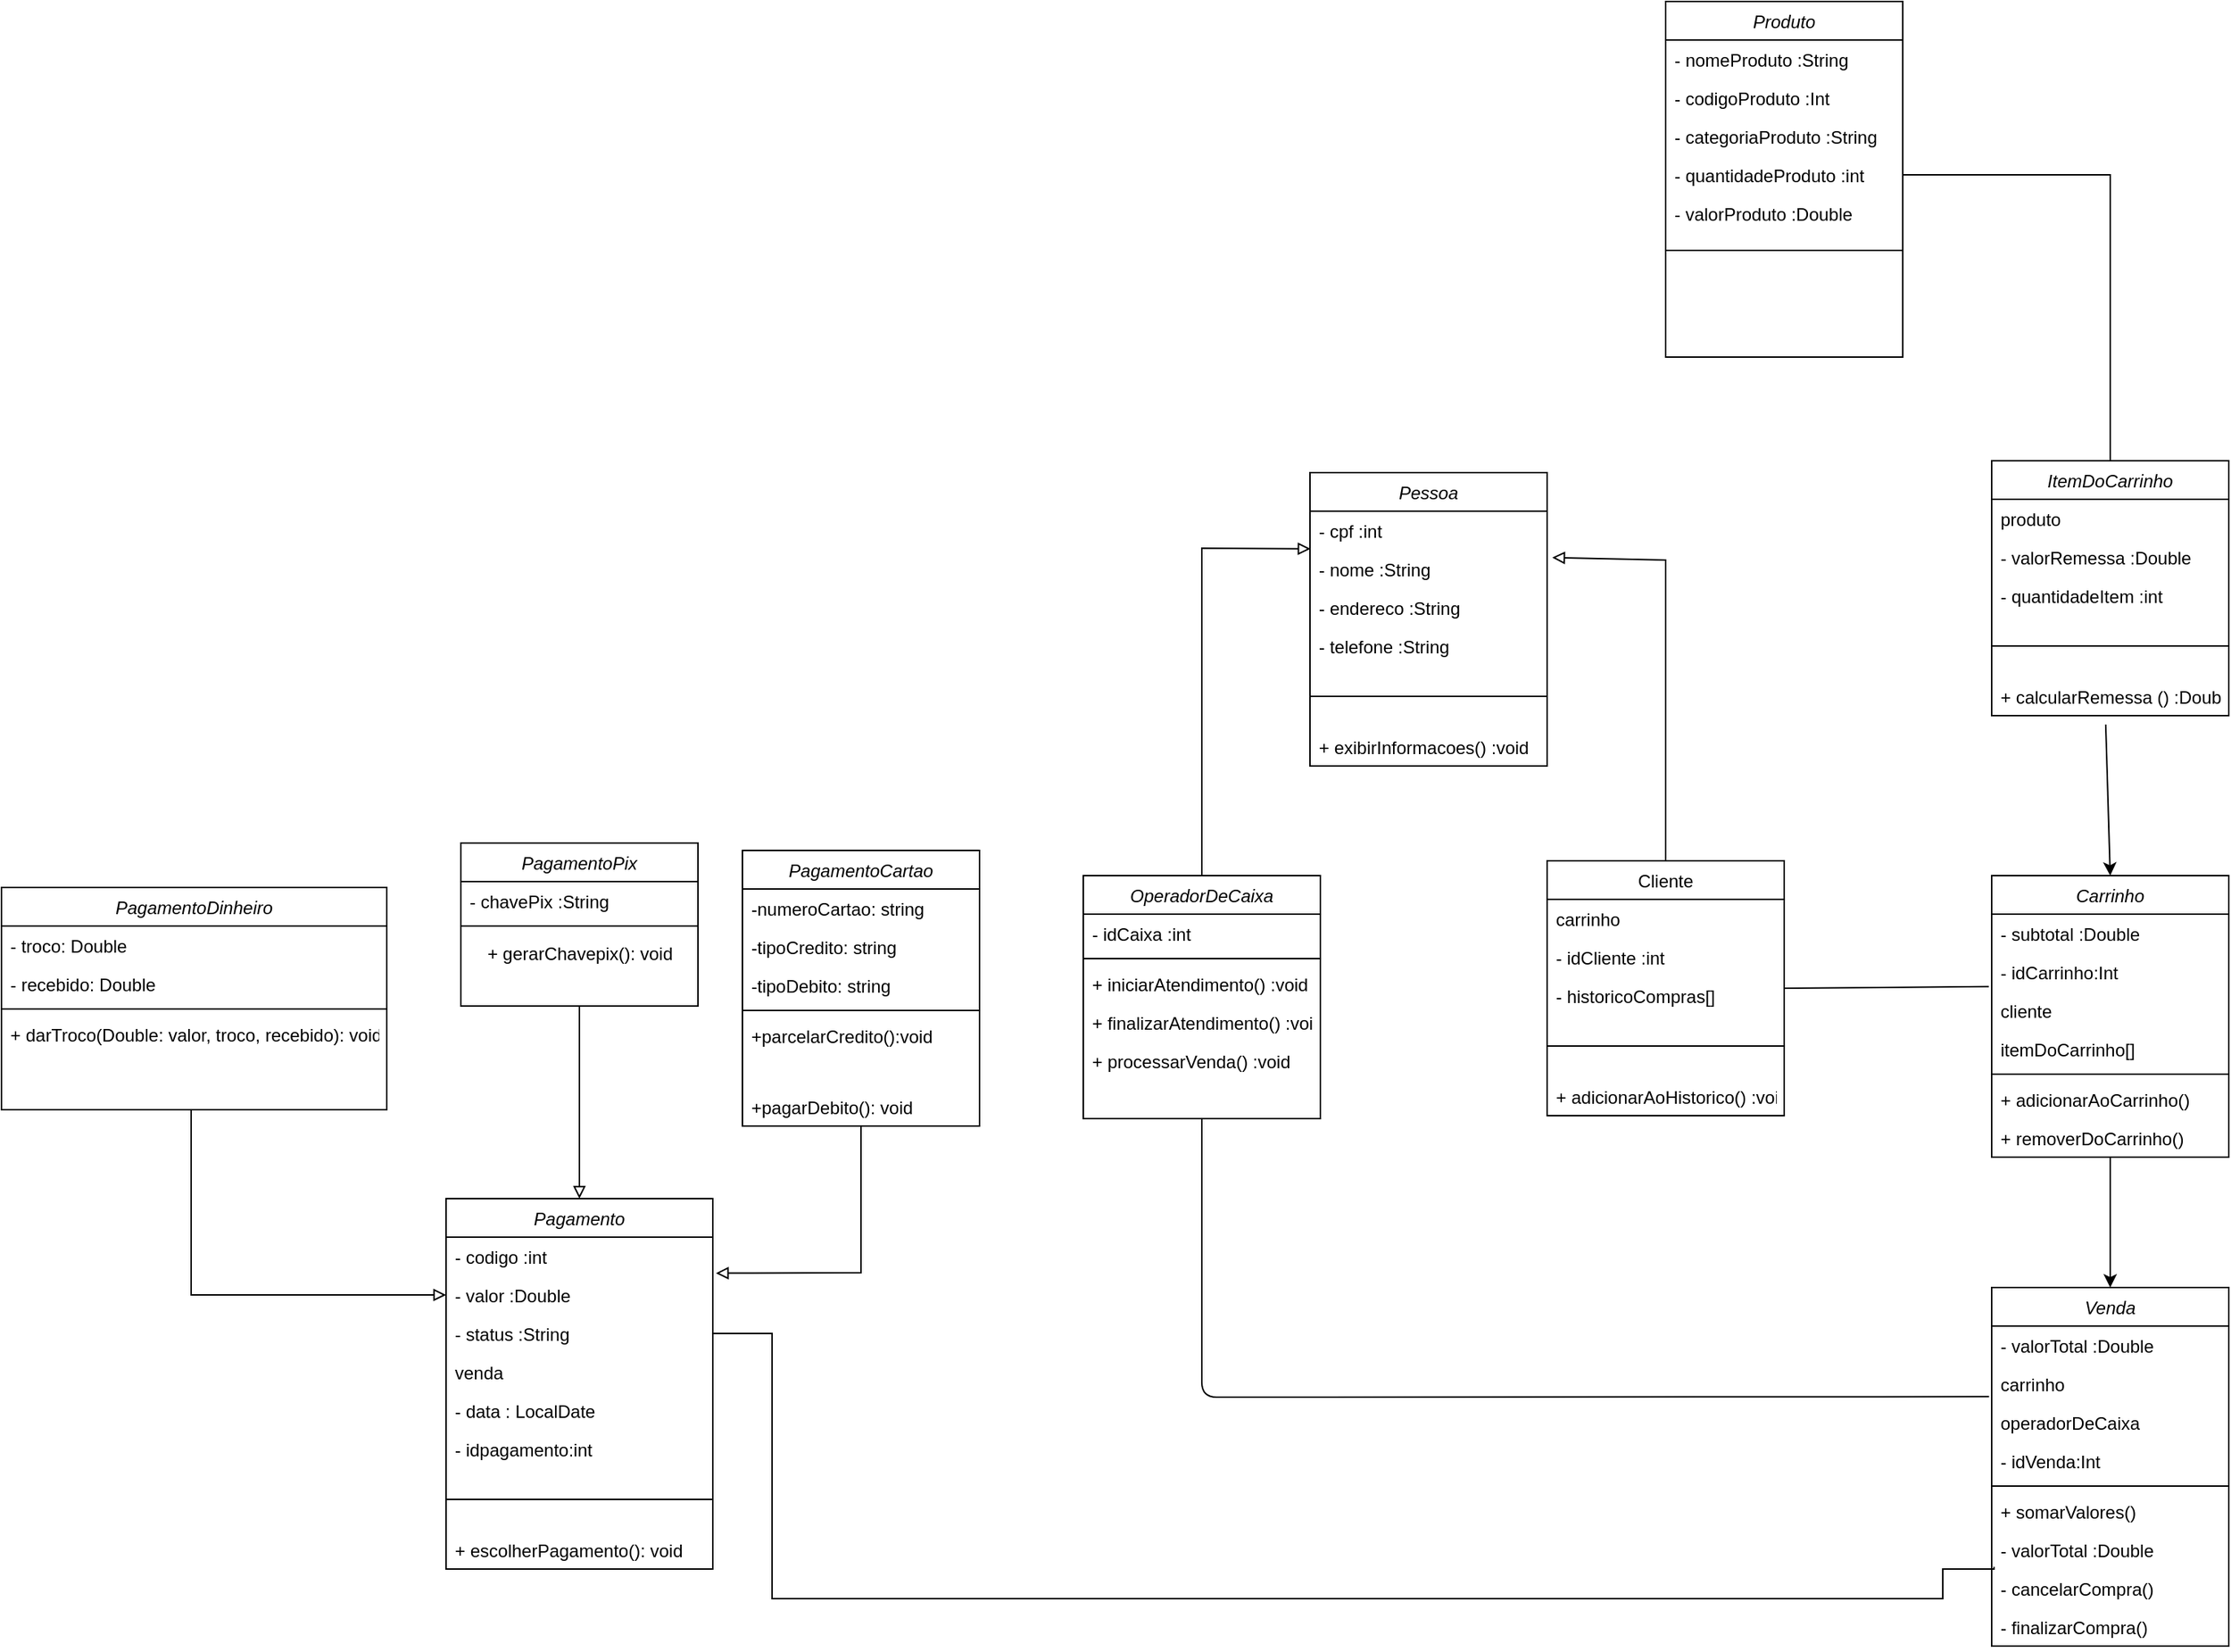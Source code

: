 <mxfile version="21.7.4" type="github">
  <diagram id="C5RBs43oDa-KdzZeNtuy" name="Page-1">
    <mxGraphModel dx="1120" dy="438" grid="1" gridSize="10" guides="1" tooltips="1" connect="1" arrows="1" fold="1" page="1" pageScale="1" pageWidth="827" pageHeight="1169" math="0" shadow="0">
      <root>
        <mxCell id="WIyWlLk6GJQsqaUBKTNV-0" />
        <mxCell id="WIyWlLk6GJQsqaUBKTNV-1" parent="WIyWlLk6GJQsqaUBKTNV-0" />
        <mxCell id="zkfFHV4jXpPFQw0GAbJ--0" value="Produto&#xa;" style="swimlane;fontStyle=2;align=center;verticalAlign=top;childLayout=stackLayout;horizontal=1;startSize=26;horizontalStack=0;resizeParent=1;resizeLast=0;collapsible=1;marginBottom=0;rounded=0;shadow=0;strokeWidth=1;" parent="WIyWlLk6GJQsqaUBKTNV-1" vertex="1">
          <mxGeometry x="1173" y="62" width="160" height="240" as="geometry">
            <mxRectangle x="230" y="140" width="160" height="26" as="alternateBounds" />
          </mxGeometry>
        </mxCell>
        <mxCell id="zkfFHV4jXpPFQw0GAbJ--1" value="- nomeProduto :String" style="text;align=left;verticalAlign=top;spacingLeft=4;spacingRight=4;overflow=hidden;rotatable=0;points=[[0,0.5],[1,0.5]];portConstraint=eastwest;" parent="zkfFHV4jXpPFQw0GAbJ--0" vertex="1">
          <mxGeometry y="26" width="160" height="26" as="geometry" />
        </mxCell>
        <mxCell id="zkfFHV4jXpPFQw0GAbJ--2" value="- codigoProduto :Int" style="text;align=left;verticalAlign=top;spacingLeft=4;spacingRight=4;overflow=hidden;rotatable=0;points=[[0,0.5],[1,0.5]];portConstraint=eastwest;rounded=0;shadow=0;html=0;" parent="zkfFHV4jXpPFQw0GAbJ--0" vertex="1">
          <mxGeometry y="52" width="160" height="26" as="geometry" />
        </mxCell>
        <mxCell id="zkfFHV4jXpPFQw0GAbJ--3" value="- categoriaProduto :String" style="text;align=left;verticalAlign=top;spacingLeft=4;spacingRight=4;overflow=hidden;rotatable=0;points=[[0,0.5],[1,0.5]];portConstraint=eastwest;rounded=0;shadow=0;html=0;" parent="zkfFHV4jXpPFQw0GAbJ--0" vertex="1">
          <mxGeometry y="78" width="160" height="26" as="geometry" />
        </mxCell>
        <mxCell id="gBLrDbm9hSkdyjnXpafw-48" value="- quantidadeProduto :int" style="text;align=left;verticalAlign=top;spacingLeft=4;spacingRight=4;overflow=hidden;rotatable=0;points=[[0,0.5],[1,0.5]];portConstraint=eastwest;rounded=0;shadow=0;html=0;" parent="zkfFHV4jXpPFQw0GAbJ--0" vertex="1">
          <mxGeometry y="104" width="160" height="26" as="geometry" />
        </mxCell>
        <mxCell id="gBLrDbm9hSkdyjnXpafw-49" value="- valorProduto :Double&#xa;" style="text;align=left;verticalAlign=top;spacingLeft=4;spacingRight=4;overflow=hidden;rotatable=0;points=[[0,0.5],[1,0.5]];portConstraint=eastwest;rounded=0;shadow=0;html=0;" parent="zkfFHV4jXpPFQw0GAbJ--0" vertex="1">
          <mxGeometry y="130" width="160" height="26" as="geometry" />
        </mxCell>
        <mxCell id="zkfFHV4jXpPFQw0GAbJ--4" value="" style="line;html=1;strokeWidth=1;align=left;verticalAlign=middle;spacingTop=-1;spacingLeft=3;spacingRight=3;rotatable=0;labelPosition=right;points=[];portConstraint=eastwest;" parent="zkfFHV4jXpPFQw0GAbJ--0" vertex="1">
          <mxGeometry y="156" width="160" height="24" as="geometry" />
        </mxCell>
        <mxCell id="zkfFHV4jXpPFQw0GAbJ--17" value="Cliente" style="swimlane;fontStyle=0;align=center;verticalAlign=top;childLayout=stackLayout;horizontal=1;startSize=26;horizontalStack=0;resizeParent=1;resizeLast=0;collapsible=1;marginBottom=0;rounded=0;shadow=0;strokeWidth=1;" parent="WIyWlLk6GJQsqaUBKTNV-1" vertex="1">
          <mxGeometry x="1093" y="642" width="160" height="172" as="geometry">
            <mxRectangle x="550" y="140" width="160" height="26" as="alternateBounds" />
          </mxGeometry>
        </mxCell>
        <mxCell id="zkfFHV4jXpPFQw0GAbJ--19" value="carrinho" style="text;align=left;verticalAlign=top;spacingLeft=4;spacingRight=4;overflow=hidden;rotatable=0;points=[[0,0.5],[1,0.5]];portConstraint=eastwest;rounded=0;shadow=0;html=0;" parent="zkfFHV4jXpPFQw0GAbJ--17" vertex="1">
          <mxGeometry y="26" width="160" height="26" as="geometry" />
        </mxCell>
        <mxCell id="lkHxwW3fHge0AR_OczrG-16" value="- idCliente :int" style="text;align=left;verticalAlign=top;spacingLeft=4;spacingRight=4;overflow=hidden;rotatable=0;points=[[0,0.5],[1,0.5]];portConstraint=eastwest;rounded=0;shadow=0;html=0;" parent="zkfFHV4jXpPFQw0GAbJ--17" vertex="1">
          <mxGeometry y="52" width="160" height="26" as="geometry" />
        </mxCell>
        <mxCell id="lkHxwW3fHge0AR_OczrG-18" value="- historicoCompras[]" style="text;align=left;verticalAlign=top;spacingLeft=4;spacingRight=4;overflow=hidden;rotatable=0;points=[[0,0.5],[1,0.5]];portConstraint=eastwest;rounded=0;shadow=0;html=0;" parent="zkfFHV4jXpPFQw0GAbJ--17" vertex="1">
          <mxGeometry y="78" width="160" height="26" as="geometry" />
        </mxCell>
        <mxCell id="zkfFHV4jXpPFQw0GAbJ--23" value="" style="line;html=1;strokeWidth=1;align=left;verticalAlign=middle;spacingTop=-1;spacingLeft=3;spacingRight=3;rotatable=0;labelPosition=right;points=[];portConstraint=eastwest;" parent="zkfFHV4jXpPFQw0GAbJ--17" vertex="1">
          <mxGeometry y="104" width="160" height="42" as="geometry" />
        </mxCell>
        <mxCell id="lkHxwW3fHge0AR_OczrG-17" value="+ adicionarAoHistorico() :void" style="text;align=left;verticalAlign=top;spacingLeft=4;spacingRight=4;overflow=hidden;rotatable=0;points=[[0,0.5],[1,0.5]];portConstraint=eastwest;rounded=0;shadow=0;html=0;" parent="zkfFHV4jXpPFQw0GAbJ--17" vertex="1">
          <mxGeometry y="146" width="160" height="26" as="geometry" />
        </mxCell>
        <mxCell id="gBLrDbm9hSkdyjnXpafw-0" value="Carrinho" style="swimlane;fontStyle=2;align=center;verticalAlign=top;childLayout=stackLayout;horizontal=1;startSize=26;horizontalStack=0;resizeParent=1;resizeLast=0;collapsible=1;marginBottom=0;rounded=0;shadow=0;strokeWidth=1;" parent="WIyWlLk6GJQsqaUBKTNV-1" vertex="1">
          <mxGeometry x="1393" y="652" width="160" height="190" as="geometry">
            <mxRectangle x="230" y="140" width="160" height="26" as="alternateBounds" />
          </mxGeometry>
        </mxCell>
        <mxCell id="RpfSht5DRJu5jfDY4-vc-24" value="- subtotal :Double" style="text;align=left;verticalAlign=top;spacingLeft=4;spacingRight=4;overflow=hidden;rotatable=0;points=[[0,0.5],[1,0.5]];portConstraint=eastwest;" parent="gBLrDbm9hSkdyjnXpafw-0" vertex="1">
          <mxGeometry y="26" width="160" height="26" as="geometry" />
        </mxCell>
        <mxCell id="3" value="- idCarrinho:Int" style="text;align=left;verticalAlign=top;spacingLeft=4;spacingRight=4;overflow=hidden;rotatable=0;points=[[0,0.5],[1,0.5]];portConstraint=eastwest;" parent="gBLrDbm9hSkdyjnXpafw-0" vertex="1">
          <mxGeometry y="52" width="160" height="26" as="geometry" />
        </mxCell>
        <mxCell id="gBLrDbm9hSkdyjnXpafw-1" value="cliente" style="text;align=left;verticalAlign=top;spacingLeft=4;spacingRight=4;overflow=hidden;rotatable=0;points=[[0,0.5],[1,0.5]];portConstraint=eastwest;" parent="gBLrDbm9hSkdyjnXpafw-0" vertex="1">
          <mxGeometry y="78" width="160" height="26" as="geometry" />
        </mxCell>
        <mxCell id="RpfSht5DRJu5jfDY4-vc-18" value="itemDoCarrinho[]" style="text;align=left;verticalAlign=top;spacingLeft=4;spacingRight=4;overflow=hidden;rotatable=0;points=[[0,0.5],[1,0.5]];portConstraint=eastwest;rounded=0;shadow=0;html=0;" parent="gBLrDbm9hSkdyjnXpafw-0" vertex="1">
          <mxGeometry y="104" width="160" height="26" as="geometry" />
        </mxCell>
        <mxCell id="gBLrDbm9hSkdyjnXpafw-4" value="" style="line;html=1;strokeWidth=1;align=left;verticalAlign=middle;spacingTop=-1;spacingLeft=3;spacingRight=3;rotatable=0;labelPosition=right;points=[];portConstraint=eastwest;" parent="gBLrDbm9hSkdyjnXpafw-0" vertex="1">
          <mxGeometry y="130" width="160" height="8" as="geometry" />
        </mxCell>
        <mxCell id="gBLrDbm9hSkdyjnXpafw-60" value="+ adicionarAoCarrinho()" style="text;align=left;verticalAlign=top;spacingLeft=4;spacingRight=4;overflow=hidden;rotatable=0;points=[[0,0.5],[1,0.5]];portConstraint=eastwest;" parent="gBLrDbm9hSkdyjnXpafw-0" vertex="1">
          <mxGeometry y="138" width="160" height="26" as="geometry" />
        </mxCell>
        <mxCell id="RpfSht5DRJu5jfDY4-vc-23" value="+ removerDoCarrinho()" style="text;align=left;verticalAlign=top;spacingLeft=4;spacingRight=4;overflow=hidden;rotatable=0;points=[[0,0.5],[1,0.5]];portConstraint=eastwest;" parent="gBLrDbm9hSkdyjnXpafw-0" vertex="1">
          <mxGeometry y="164" width="160" height="26" as="geometry" />
        </mxCell>
        <mxCell id="gBLrDbm9hSkdyjnXpafw-6" value="Venda" style="swimlane;fontStyle=2;align=center;verticalAlign=top;childLayout=stackLayout;horizontal=1;startSize=26;horizontalStack=0;resizeParent=1;resizeLast=0;collapsible=1;marginBottom=0;rounded=0;shadow=0;strokeWidth=1;" parent="WIyWlLk6GJQsqaUBKTNV-1" vertex="1">
          <mxGeometry x="1393" y="930" width="160" height="242" as="geometry">
            <mxRectangle x="230" y="140" width="160" height="26" as="alternateBounds" />
          </mxGeometry>
        </mxCell>
        <mxCell id="gBLrDbm9hSkdyjnXpafw-7" value="- valorTotal :Double" style="text;align=left;verticalAlign=top;spacingLeft=4;spacingRight=4;overflow=hidden;rotatable=0;points=[[0,0.5],[1,0.5]];portConstraint=eastwest;" parent="gBLrDbm9hSkdyjnXpafw-6" vertex="1">
          <mxGeometry y="26" width="160" height="26" as="geometry" />
        </mxCell>
        <mxCell id="gBLrDbm9hSkdyjnXpafw-9" value="carrinho" style="text;align=left;verticalAlign=top;spacingLeft=4;spacingRight=4;overflow=hidden;rotatable=0;points=[[0,0.5],[1,0.5]];portConstraint=eastwest;rounded=0;shadow=0;html=0;" parent="gBLrDbm9hSkdyjnXpafw-6" vertex="1">
          <mxGeometry y="52" width="160" height="26" as="geometry" />
        </mxCell>
        <mxCell id="2" value="operadorDeCaixa" style="text;align=left;verticalAlign=top;spacingLeft=4;spacingRight=4;overflow=hidden;rotatable=0;points=[[0,0.5],[1,0.5]];portConstraint=eastwest;rounded=0;shadow=0;html=0;" parent="gBLrDbm9hSkdyjnXpafw-6" vertex="1">
          <mxGeometry y="78" width="160" height="26" as="geometry" />
        </mxCell>
        <mxCell id="5" value="- idVenda:Int" style="text;align=left;verticalAlign=top;spacingLeft=4;spacingRight=4;overflow=hidden;rotatable=0;points=[[0,0.5],[1,0.5]];portConstraint=eastwest;rounded=0;shadow=0;html=0;" parent="gBLrDbm9hSkdyjnXpafw-6" vertex="1">
          <mxGeometry y="104" width="160" height="26" as="geometry" />
        </mxCell>
        <mxCell id="gBLrDbm9hSkdyjnXpafw-10" value="" style="line;html=1;strokeWidth=1;align=left;verticalAlign=middle;spacingTop=-1;spacingLeft=3;spacingRight=3;rotatable=0;labelPosition=right;points=[];portConstraint=eastwest;" parent="gBLrDbm9hSkdyjnXpafw-6" vertex="1">
          <mxGeometry y="130" width="160" height="8" as="geometry" />
        </mxCell>
        <mxCell id="RpfSht5DRJu5jfDY4-vc-21" value="+ somarValores()" style="text;align=left;verticalAlign=top;spacingLeft=4;spacingRight=4;overflow=hidden;rotatable=0;points=[[0,0.5],[1,0.5]];portConstraint=eastwest;rounded=0;shadow=0;html=0;" parent="gBLrDbm9hSkdyjnXpafw-6" vertex="1">
          <mxGeometry y="138" width="160" height="26" as="geometry" />
        </mxCell>
        <mxCell id="1" value="- valorTotal :Double" style="text;align=left;verticalAlign=top;spacingLeft=4;spacingRight=4;overflow=hidden;rotatable=0;points=[[0,0.5],[1,0.5]];portConstraint=eastwest;" parent="gBLrDbm9hSkdyjnXpafw-6" vertex="1">
          <mxGeometry y="164" width="160" height="26" as="geometry" />
        </mxCell>
        <mxCell id="6" value="- cancelarCompra()" style="text;align=left;verticalAlign=top;spacingLeft=4;spacingRight=4;overflow=hidden;rotatable=0;points=[[0,0.5],[1,0.5]];portConstraint=eastwest;" parent="gBLrDbm9hSkdyjnXpafw-6" vertex="1">
          <mxGeometry y="190" width="160" height="26" as="geometry" />
        </mxCell>
        <mxCell id="7" value="- finalizarCompra()" style="text;align=left;verticalAlign=top;spacingLeft=4;spacingRight=4;overflow=hidden;rotatable=0;points=[[0,0.5],[1,0.5]];portConstraint=eastwest;" parent="gBLrDbm9hSkdyjnXpafw-6" vertex="1">
          <mxGeometry y="216" width="160" height="26" as="geometry" />
        </mxCell>
        <mxCell id="4" style="edgeStyle=none;html=1;exitX=0.5;exitY=1;exitDx=0;exitDy=0;entryX=-0.011;entryY=-0.167;entryDx=0;entryDy=0;entryPerimeter=0;strokeColor=default;endArrow=none;endFill=0;" parent="WIyWlLk6GJQsqaUBKTNV-1" source="gBLrDbm9hSkdyjnXpafw-18" target="2" edge="1">
          <mxGeometry relative="1" as="geometry">
            <mxPoint x="859.529" y="1010.0" as="targetPoint" />
            <Array as="points">
              <mxPoint x="860" y="1004" />
            </Array>
          </mxGeometry>
        </mxCell>
        <mxCell id="gBLrDbm9hSkdyjnXpafw-18" value="OperadorDeCaixa" style="swimlane;fontStyle=2;align=center;verticalAlign=top;childLayout=stackLayout;horizontal=1;startSize=26;horizontalStack=0;resizeParent=1;resizeLast=0;collapsible=1;marginBottom=0;rounded=0;shadow=0;strokeWidth=1;" parent="WIyWlLk6GJQsqaUBKTNV-1" vertex="1">
          <mxGeometry x="780" y="652" width="160" height="164" as="geometry">
            <mxRectangle x="230" y="140" width="160" height="26" as="alternateBounds" />
          </mxGeometry>
        </mxCell>
        <mxCell id="gBLrDbm9hSkdyjnXpafw-20" value="- idCaixa :int" style="text;align=left;verticalAlign=top;spacingLeft=4;spacingRight=4;overflow=hidden;rotatable=0;points=[[0,0.5],[1,0.5]];portConstraint=eastwest;rounded=0;shadow=0;html=0;" parent="gBLrDbm9hSkdyjnXpafw-18" vertex="1">
          <mxGeometry y="26" width="160" height="26" as="geometry" />
        </mxCell>
        <mxCell id="gBLrDbm9hSkdyjnXpafw-22" value="" style="line;html=1;strokeWidth=1;align=left;verticalAlign=middle;spacingTop=-1;spacingLeft=3;spacingRight=3;rotatable=0;labelPosition=right;points=[];portConstraint=eastwest;" parent="gBLrDbm9hSkdyjnXpafw-18" vertex="1">
          <mxGeometry y="52" width="160" height="8" as="geometry" />
        </mxCell>
        <mxCell id="lkHxwW3fHge0AR_OczrG-9" value="+ iniciarAtendimento() :void" style="text;align=left;verticalAlign=top;spacingLeft=4;spacingRight=4;overflow=hidden;rotatable=0;points=[[0,0.5],[1,0.5]];portConstraint=eastwest;rounded=0;shadow=0;html=0;" parent="gBLrDbm9hSkdyjnXpafw-18" vertex="1">
          <mxGeometry y="60" width="160" height="26" as="geometry" />
        </mxCell>
        <mxCell id="lkHxwW3fHge0AR_OczrG-10" value="+ finalizarAtendimento() :void" style="text;align=left;verticalAlign=top;spacingLeft=4;spacingRight=4;overflow=hidden;rotatable=0;points=[[0,0.5],[1,0.5]];portConstraint=eastwest;rounded=0;shadow=0;html=0;" parent="gBLrDbm9hSkdyjnXpafw-18" vertex="1">
          <mxGeometry y="86" width="160" height="26" as="geometry" />
        </mxCell>
        <mxCell id="lkHxwW3fHge0AR_OczrG-11" value="+ processarVenda() :void" style="text;align=left;verticalAlign=top;spacingLeft=4;spacingRight=4;overflow=hidden;rotatable=0;points=[[0,0.5],[1,0.5]];portConstraint=eastwest;rounded=0;shadow=0;html=0;" parent="gBLrDbm9hSkdyjnXpafw-18" vertex="1">
          <mxGeometry y="112" width="160" height="26" as="geometry" />
        </mxCell>
        <mxCell id="gBLrDbm9hSkdyjnXpafw-24" value="Pagamento" style="swimlane;fontStyle=2;align=center;verticalAlign=top;childLayout=stackLayout;horizontal=1;startSize=26;horizontalStack=0;resizeParent=1;resizeLast=0;collapsible=1;marginBottom=0;rounded=0;shadow=0;strokeWidth=1;" parent="WIyWlLk6GJQsqaUBKTNV-1" vertex="1">
          <mxGeometry x="350" y="870" width="180" height="250" as="geometry">
            <mxRectangle x="230" y="140" width="160" height="26" as="alternateBounds" />
          </mxGeometry>
        </mxCell>
        <mxCell id="gBLrDbm9hSkdyjnXpafw-25" value="- codigo :int" style="text;align=left;verticalAlign=top;spacingLeft=4;spacingRight=4;overflow=hidden;rotatable=0;points=[[0,0.5],[1,0.5]];portConstraint=eastwest;" parent="gBLrDbm9hSkdyjnXpafw-24" vertex="1">
          <mxGeometry y="26" width="180" height="26" as="geometry" />
        </mxCell>
        <mxCell id="gBLrDbm9hSkdyjnXpafw-27" value="- valor :Double" style="text;align=left;verticalAlign=top;spacingLeft=4;spacingRight=4;overflow=hidden;rotatable=0;points=[[0,0.5],[1,0.5]];portConstraint=eastwest;rounded=0;shadow=0;html=0;" parent="gBLrDbm9hSkdyjnXpafw-24" vertex="1">
          <mxGeometry y="52" width="180" height="26" as="geometry" />
        </mxCell>
        <mxCell id="gBLrDbm9hSkdyjnXpafw-53" value="- status :String" style="text;align=left;verticalAlign=top;spacingLeft=4;spacingRight=4;overflow=hidden;rotatable=0;points=[[0,0.5],[1,0.5]];portConstraint=eastwest;rounded=0;shadow=0;html=0;" parent="gBLrDbm9hSkdyjnXpafw-24" vertex="1">
          <mxGeometry y="78" width="180" height="26" as="geometry" />
        </mxCell>
        <mxCell id="gBLrDbm9hSkdyjnXpafw-72" value="venda" style="text;align=left;verticalAlign=top;spacingLeft=4;spacingRight=4;overflow=hidden;rotatable=0;points=[[0,0.5],[1,0.5]];portConstraint=eastwest;rounded=0;shadow=0;html=0;" parent="gBLrDbm9hSkdyjnXpafw-24" vertex="1">
          <mxGeometry y="104" width="180" height="26" as="geometry" />
        </mxCell>
        <mxCell id="EVRZQzOwRy6L-TSsKytw-7" value="- data : LocalDate" style="text;align=left;verticalAlign=top;spacingLeft=4;spacingRight=4;overflow=hidden;rotatable=0;points=[[0,0.5],[1,0.5]];portConstraint=eastwest;rounded=0;shadow=0;html=0;" vertex="1" parent="gBLrDbm9hSkdyjnXpafw-24">
          <mxGeometry y="130" width="180" height="26" as="geometry" />
        </mxCell>
        <mxCell id="EVRZQzOwRy6L-TSsKytw-8" value="- idpagamento:int" style="text;align=left;verticalAlign=top;spacingLeft=4;spacingRight=4;overflow=hidden;rotatable=0;points=[[0,0.5],[1,0.5]];portConstraint=eastwest;rounded=0;shadow=0;html=0;" vertex="1" parent="gBLrDbm9hSkdyjnXpafw-24">
          <mxGeometry y="156" width="180" height="26" as="geometry" />
        </mxCell>
        <mxCell id="gBLrDbm9hSkdyjnXpafw-28" value="" style="line;html=1;strokeWidth=1;align=left;verticalAlign=middle;spacingTop=-1;spacingLeft=3;spacingRight=3;rotatable=0;labelPosition=right;points=[];portConstraint=eastwest;" parent="gBLrDbm9hSkdyjnXpafw-24" vertex="1">
          <mxGeometry y="182" width="180" height="42" as="geometry" />
        </mxCell>
        <mxCell id="EVRZQzOwRy6L-TSsKytw-14" value="+ escolherPagamento(): void" style="text;align=left;verticalAlign=top;spacingLeft=4;spacingRight=4;overflow=hidden;rotatable=0;points=[[0,0.5],[1,0.5]];portConstraint=eastwest;rounded=0;shadow=0;html=0;" vertex="1" parent="gBLrDbm9hSkdyjnXpafw-24">
          <mxGeometry y="224" width="180" height="26" as="geometry" />
        </mxCell>
        <mxCell id="gBLrDbm9hSkdyjnXpafw-36" value="PagamentoDinheiro" style="swimlane;fontStyle=2;align=center;verticalAlign=top;childLayout=stackLayout;horizontal=1;startSize=26;horizontalStack=0;resizeParent=1;resizeLast=0;collapsible=1;marginBottom=0;rounded=0;shadow=0;strokeWidth=1;" parent="WIyWlLk6GJQsqaUBKTNV-1" vertex="1">
          <mxGeometry x="50" y="660" width="260" height="150" as="geometry">
            <mxRectangle x="230" y="140" width="160" height="26" as="alternateBounds" />
          </mxGeometry>
        </mxCell>
        <mxCell id="gBLrDbm9hSkdyjnXpafw-37" value="- troco: Double" style="text;align=left;verticalAlign=top;spacingLeft=4;spacingRight=4;overflow=hidden;rotatable=0;points=[[0,0.5],[1,0.5]];portConstraint=eastwest;" parent="gBLrDbm9hSkdyjnXpafw-36" vertex="1">
          <mxGeometry y="26" width="260" height="26" as="geometry" />
        </mxCell>
        <mxCell id="gBLrDbm9hSkdyjnXpafw-76" value="- recebido: Double" style="text;align=left;verticalAlign=top;spacingLeft=4;spacingRight=4;overflow=hidden;rotatable=0;points=[[0,0.5],[1,0.5]];portConstraint=eastwest;" parent="gBLrDbm9hSkdyjnXpafw-36" vertex="1">
          <mxGeometry y="52" width="260" height="26" as="geometry" />
        </mxCell>
        <mxCell id="gBLrDbm9hSkdyjnXpafw-40" value="" style="line;html=1;strokeWidth=1;align=left;verticalAlign=middle;spacingTop=-1;spacingLeft=3;spacingRight=3;rotatable=0;labelPosition=right;points=[];portConstraint=eastwest;" parent="gBLrDbm9hSkdyjnXpafw-36" vertex="1">
          <mxGeometry y="78" width="260" height="8" as="geometry" />
        </mxCell>
        <mxCell id="gBLrDbm9hSkdyjnXpafw-74" value="+ darTroco(Double: valor, troco, recebido): void" style="text;align=left;verticalAlign=top;spacingLeft=4;spacingRight=4;overflow=hidden;rotatable=0;points=[[0,0.5],[1,0.5]];portConstraint=eastwest;" parent="gBLrDbm9hSkdyjnXpafw-36" vertex="1">
          <mxGeometry y="86" width="260" height="26" as="geometry" />
        </mxCell>
        <mxCell id="gBLrDbm9hSkdyjnXpafw-42" value="PagamentoPix" style="swimlane;fontStyle=2;align=center;verticalAlign=top;childLayout=stackLayout;horizontal=1;startSize=26;horizontalStack=0;resizeParent=1;resizeLast=0;collapsible=1;marginBottom=0;rounded=0;shadow=0;strokeWidth=1;" parent="WIyWlLk6GJQsqaUBKTNV-1" vertex="1">
          <mxGeometry x="360" y="630" width="160" height="110" as="geometry">
            <mxRectangle x="230" y="140" width="160" height="26" as="alternateBounds" />
          </mxGeometry>
        </mxCell>
        <mxCell id="gBLrDbm9hSkdyjnXpafw-43" value="- chavePix :String" style="text;align=left;verticalAlign=top;spacingLeft=4;spacingRight=4;overflow=hidden;rotatable=0;points=[[0,0.5],[1,0.5]];portConstraint=eastwest;" parent="gBLrDbm9hSkdyjnXpafw-42" vertex="1">
          <mxGeometry y="26" width="160" height="26" as="geometry" />
        </mxCell>
        <mxCell id="gBLrDbm9hSkdyjnXpafw-46" value="" style="line;html=1;strokeWidth=1;align=left;verticalAlign=middle;spacingTop=-1;spacingLeft=3;spacingRight=3;rotatable=0;labelPosition=right;points=[];portConstraint=eastwest;" parent="gBLrDbm9hSkdyjnXpafw-42" vertex="1">
          <mxGeometry y="52" width="160" height="8" as="geometry" />
        </mxCell>
        <mxCell id="Ypri--J0ByPPLA3nDpTd-0" value="+ gerarChavepix(): void" style="text;html=1;align=center;verticalAlign=middle;resizable=0;points=[];autosize=1;strokeColor=none;fillColor=none;" parent="gBLrDbm9hSkdyjnXpafw-42" vertex="1">
          <mxGeometry y="60" width="160" height="30" as="geometry" />
        </mxCell>
        <mxCell id="gBLrDbm9hSkdyjnXpafw-54" value="ItemDoCarrinho" style="swimlane;fontStyle=2;align=center;verticalAlign=top;childLayout=stackLayout;horizontal=1;startSize=26;horizontalStack=0;resizeParent=1;resizeLast=0;collapsible=1;marginBottom=0;rounded=0;shadow=0;strokeWidth=1;" parent="WIyWlLk6GJQsqaUBKTNV-1" vertex="1">
          <mxGeometry x="1393" y="372" width="160" height="172" as="geometry">
            <mxRectangle x="230" y="140" width="160" height="26" as="alternateBounds" />
          </mxGeometry>
        </mxCell>
        <mxCell id="gBLrDbm9hSkdyjnXpafw-56" value="produto" style="text;align=left;verticalAlign=top;spacingLeft=4;spacingRight=4;overflow=hidden;rotatable=0;points=[[0,0.5],[1,0.5]];portConstraint=eastwest;rounded=0;shadow=0;html=0;" parent="gBLrDbm9hSkdyjnXpafw-54" vertex="1">
          <mxGeometry y="26" width="160" height="26" as="geometry" />
        </mxCell>
        <mxCell id="gBLrDbm9hSkdyjnXpafw-58" value="- valorRemessa :Double" style="text;align=left;verticalAlign=top;spacingLeft=4;spacingRight=4;overflow=hidden;rotatable=0;points=[[0,0.5],[1,0.5]];portConstraint=eastwest;rounded=0;shadow=0;html=0;" parent="gBLrDbm9hSkdyjnXpafw-54" vertex="1">
          <mxGeometry y="52" width="160" height="26" as="geometry" />
        </mxCell>
        <mxCell id="gBLrDbm9hSkdyjnXpafw-61" value="- quantidadeItem :int" style="text;align=left;verticalAlign=top;spacingLeft=4;spacingRight=4;overflow=hidden;rotatable=0;points=[[0,0.5],[1,0.5]];portConstraint=eastwest;rounded=0;shadow=0;html=0;" parent="gBLrDbm9hSkdyjnXpafw-54" vertex="1">
          <mxGeometry y="78" width="160" height="26" as="geometry" />
        </mxCell>
        <mxCell id="gBLrDbm9hSkdyjnXpafw-57" value="" style="line;html=1;strokeWidth=1;align=left;verticalAlign=middle;spacingTop=-1;spacingLeft=3;spacingRight=3;rotatable=0;labelPosition=right;points=[];portConstraint=eastwest;" parent="gBLrDbm9hSkdyjnXpafw-54" vertex="1">
          <mxGeometry y="104" width="160" height="42" as="geometry" />
        </mxCell>
        <mxCell id="RpfSht5DRJu5jfDY4-vc-25" value="+ calcularRemessa () :Double" style="text;align=left;verticalAlign=top;spacingLeft=4;spacingRight=4;overflow=hidden;rotatable=0;points=[[0,0.5],[1,0.5]];portConstraint=eastwest;rounded=0;shadow=0;html=0;" parent="gBLrDbm9hSkdyjnXpafw-54" vertex="1">
          <mxGeometry y="146" width="160" height="26" as="geometry" />
        </mxCell>
        <mxCell id="rYyd3_9gLQ3m6Y2GFYub-11" value="Pessoa&#xa;" style="swimlane;fontStyle=2;align=center;verticalAlign=top;childLayout=stackLayout;horizontal=1;startSize=26;horizontalStack=0;resizeParent=1;resizeLast=0;collapsible=1;marginBottom=0;rounded=0;shadow=0;strokeWidth=1;" parent="WIyWlLk6GJQsqaUBKTNV-1" vertex="1">
          <mxGeometry x="933" y="380" width="160" height="198" as="geometry">
            <mxRectangle x="230" y="140" width="160" height="26" as="alternateBounds" />
          </mxGeometry>
        </mxCell>
        <mxCell id="RpfSht5DRJu5jfDY4-vc-3" value="- cpf :int" style="text;align=left;verticalAlign=top;spacingLeft=4;spacingRight=4;overflow=hidden;rotatable=0;points=[[0,0.5],[1,0.5]];portConstraint=eastwest;rounded=0;shadow=0;html=0;" parent="rYyd3_9gLQ3m6Y2GFYub-11" vertex="1">
          <mxGeometry y="26" width="160" height="26" as="geometry" />
        </mxCell>
        <mxCell id="RpfSht5DRJu5jfDY4-vc-27" value="- nome :String" style="text;align=left;verticalAlign=top;spacingLeft=4;spacingRight=4;overflow=hidden;rotatable=0;points=[[0,0.5],[1,0.5]];portConstraint=eastwest;rounded=0;shadow=0;html=0;" parent="rYyd3_9gLQ3m6Y2GFYub-11" vertex="1">
          <mxGeometry y="52" width="160" height="26" as="geometry" />
        </mxCell>
        <mxCell id="lkHxwW3fHge0AR_OczrG-7" value="- endereco :String" style="text;align=left;verticalAlign=top;spacingLeft=4;spacingRight=4;overflow=hidden;rotatable=0;points=[[0,0.5],[1,0.5]];portConstraint=eastwest;rounded=0;shadow=0;html=0;" parent="rYyd3_9gLQ3m6Y2GFYub-11" vertex="1">
          <mxGeometry y="78" width="160" height="26" as="geometry" />
        </mxCell>
        <mxCell id="lkHxwW3fHge0AR_OczrG-8" value="- telefone :String" style="text;align=left;verticalAlign=top;spacingLeft=4;spacingRight=4;overflow=hidden;rotatable=0;points=[[0,0.5],[1,0.5]];portConstraint=eastwest;rounded=0;shadow=0;html=0;" parent="rYyd3_9gLQ3m6Y2GFYub-11" vertex="1">
          <mxGeometry y="104" width="160" height="26" as="geometry" />
        </mxCell>
        <mxCell id="rYyd3_9gLQ3m6Y2GFYub-16" value="" style="line;html=1;strokeWidth=1;align=left;verticalAlign=middle;spacingTop=-1;spacingLeft=3;spacingRight=3;rotatable=0;labelPosition=right;points=[];portConstraint=eastwest;" parent="rYyd3_9gLQ3m6Y2GFYub-11" vertex="1">
          <mxGeometry y="130" width="160" height="42" as="geometry" />
        </mxCell>
        <mxCell id="lkHxwW3fHge0AR_OczrG-19" value="+ exibirInformacoes() :void" style="text;align=left;verticalAlign=top;spacingLeft=4;spacingRight=4;overflow=hidden;rotatable=0;points=[[0,0.5],[1,0.5]];portConstraint=eastwest;rounded=0;shadow=0;html=0;" parent="rYyd3_9gLQ3m6Y2GFYub-11" vertex="1">
          <mxGeometry y="172" width="160" height="26" as="geometry" />
        </mxCell>
        <mxCell id="RpfSht5DRJu5jfDY4-vc-1" value="" style="endArrow=block;html=1;rounded=0;entryX=0.002;entryY=0.901;entryDx=0;entryDy=0;entryPerimeter=0;exitX=0.5;exitY=0;exitDx=0;exitDy=0;endFill=0;" parent="WIyWlLk6GJQsqaUBKTNV-1" source="gBLrDbm9hSkdyjnXpafw-18" edge="1">
          <mxGeometry width="50" height="50" relative="1" as="geometry">
            <mxPoint x="860" y="652" as="sourcePoint" />
            <mxPoint x="933.32" y="431.426" as="targetPoint" />
            <Array as="points">
              <mxPoint x="860" y="431" />
            </Array>
          </mxGeometry>
        </mxCell>
        <mxCell id="RpfSht5DRJu5jfDY4-vc-4" value="" style="endArrow=block;html=1;rounded=0;entryX=1.022;entryY=1.205;entryDx=0;entryDy=0;entryPerimeter=0;exitX=0.5;exitY=0;exitDx=0;exitDy=0;endFill=0;" parent="WIyWlLk6GJQsqaUBKTNV-1" source="zkfFHV4jXpPFQw0GAbJ--17" target="RpfSht5DRJu5jfDY4-vc-3" edge="1">
          <mxGeometry width="50" height="50" relative="1" as="geometry">
            <mxPoint x="993" y="662" as="sourcePoint" />
            <mxPoint x="1043" y="612" as="targetPoint" />
            <Array as="points">
              <mxPoint x="1173" y="439" />
            </Array>
          </mxGeometry>
        </mxCell>
        <mxCell id="RpfSht5DRJu5jfDY4-vc-5" value="" style="endArrow=none;html=1;rounded=0;entryX=1;entryY=0.5;entryDx=0;entryDy=0;endFill=0;exitX=-0.012;exitY=0.88;exitDx=0;exitDy=0;exitPerimeter=0;" parent="WIyWlLk6GJQsqaUBKTNV-1" source="3" target="zkfFHV4jXpPFQw0GAbJ--17" edge="1">
          <mxGeometry width="50" height="50" relative="1" as="geometry">
            <mxPoint x="1393" y="702" as="sourcePoint" />
            <mxPoint x="1283" y="732" as="targetPoint" />
          </mxGeometry>
        </mxCell>
        <mxCell id="RpfSht5DRJu5jfDY4-vc-10" value="" style="endArrow=classic;html=1;rounded=0;exitX=0.5;exitY=1;exitDx=0;exitDy=0;entryX=0.5;entryY=0;entryDx=0;entryDy=0;" parent="WIyWlLk6GJQsqaUBKTNV-1" source="gBLrDbm9hSkdyjnXpafw-0" target="gBLrDbm9hSkdyjnXpafw-6" edge="1">
          <mxGeometry width="50" height="50" relative="1" as="geometry">
            <mxPoint x="1483" y="850" as="sourcePoint" />
            <mxPoint x="1410" y="770" as="targetPoint" />
            <Array as="points" />
          </mxGeometry>
        </mxCell>
        <mxCell id="gBLrDbm9hSkdyjnXpafw-30" value="PagamentoCartao" style="swimlane;fontStyle=2;align=center;verticalAlign=top;childLayout=stackLayout;horizontal=1;startSize=26;horizontalStack=0;resizeParent=1;resizeLast=0;collapsible=1;marginBottom=0;rounded=0;shadow=0;strokeWidth=1;" parent="WIyWlLk6GJQsqaUBKTNV-1" vertex="1">
          <mxGeometry x="550" y="635" width="160" height="186" as="geometry">
            <mxRectangle x="230" y="140" width="160" height="26" as="alternateBounds" />
          </mxGeometry>
        </mxCell>
        <mxCell id="gBLrDbm9hSkdyjnXpafw-32" value="-numeroCartao: string" style="text;align=left;verticalAlign=top;spacingLeft=4;spacingRight=4;overflow=hidden;rotatable=0;points=[[0,0.5],[1,0.5]];portConstraint=eastwest;rounded=0;shadow=0;html=0;" parent="gBLrDbm9hSkdyjnXpafw-30" vertex="1">
          <mxGeometry y="26" width="160" height="26" as="geometry" />
        </mxCell>
        <mxCell id="EVRZQzOwRy6L-TSsKytw-9" value="-tipoCredito: string" style="text;align=left;verticalAlign=top;spacingLeft=4;spacingRight=4;overflow=hidden;rotatable=0;points=[[0,0.5],[1,0.5]];portConstraint=eastwest;rounded=0;shadow=0;html=0;" vertex="1" parent="gBLrDbm9hSkdyjnXpafw-30">
          <mxGeometry y="52" width="160" height="26" as="geometry" />
        </mxCell>
        <mxCell id="EVRZQzOwRy6L-TSsKytw-10" value="-tipoDebito: string" style="text;align=left;verticalAlign=top;spacingLeft=4;spacingRight=4;overflow=hidden;rotatable=0;points=[[0,0.5],[1,0.5]];portConstraint=eastwest;rounded=0;shadow=0;html=0;" vertex="1" parent="gBLrDbm9hSkdyjnXpafw-30">
          <mxGeometry y="78" width="160" height="26" as="geometry" />
        </mxCell>
        <mxCell id="gBLrDbm9hSkdyjnXpafw-34" value="" style="line;html=1;strokeWidth=1;align=left;verticalAlign=middle;spacingTop=-1;spacingLeft=3;spacingRight=3;rotatable=0;labelPosition=right;points=[];portConstraint=eastwest;" parent="gBLrDbm9hSkdyjnXpafw-30" vertex="1">
          <mxGeometry y="104" width="160" height="8" as="geometry" />
        </mxCell>
        <mxCell id="EVRZQzOwRy6L-TSsKytw-12" value="+parcelarCredito():void" style="text;align=left;verticalAlign=top;spacingLeft=4;spacingRight=4;overflow=hidden;rotatable=0;points=[[0,0.5],[1,0.5]];portConstraint=eastwest;rounded=0;shadow=0;html=0;" vertex="1" parent="gBLrDbm9hSkdyjnXpafw-30">
          <mxGeometry y="112" width="160" height="48" as="geometry" />
        </mxCell>
        <mxCell id="EVRZQzOwRy6L-TSsKytw-13" value="+pagarDebito(): void" style="text;align=left;verticalAlign=top;spacingLeft=4;spacingRight=4;overflow=hidden;rotatable=0;points=[[0,0.5],[1,0.5]];portConstraint=eastwest;rounded=0;shadow=0;html=0;" vertex="1" parent="gBLrDbm9hSkdyjnXpafw-30">
          <mxGeometry y="160" width="160" height="26" as="geometry" />
        </mxCell>
        <mxCell id="RpfSht5DRJu5jfDY4-vc-12" value="" style="endArrow=block;html=1;rounded=0;endFill=0;entryX=1.012;entryY=-0.064;entryDx=0;entryDy=0;entryPerimeter=0;exitX=0.5;exitY=1;exitDx=0;exitDy=0;" parent="WIyWlLk6GJQsqaUBKTNV-1" source="gBLrDbm9hSkdyjnXpafw-30" target="gBLrDbm9hSkdyjnXpafw-27" edge="1">
          <mxGeometry width="50" height="50" relative="1" as="geometry">
            <mxPoint x="620" y="730" as="sourcePoint" />
            <mxPoint x="650" y="920" as="targetPoint" />
            <Array as="points">
              <mxPoint x="630" y="920" />
            </Array>
          </mxGeometry>
        </mxCell>
        <mxCell id="RpfSht5DRJu5jfDY4-vc-14" value="" style="endArrow=block;html=1;rounded=0;endFill=0;entryX=0;entryY=0.5;entryDx=0;entryDy=0;exitX=0.5;exitY=1;exitDx=0;exitDy=0;" parent="WIyWlLk6GJQsqaUBKTNV-1" target="gBLrDbm9hSkdyjnXpafw-27" edge="1">
          <mxGeometry width="50" height="50" relative="1" as="geometry">
            <mxPoint x="178" y="810" as="sourcePoint" />
            <mxPoint x="110" y="1000" as="targetPoint" />
            <Array as="points">
              <mxPoint x="178" y="935" />
            </Array>
          </mxGeometry>
        </mxCell>
        <mxCell id="RpfSht5DRJu5jfDY4-vc-15" value="" style="endArrow=block;html=1;rounded=0;exitX=0.5;exitY=1;exitDx=0;exitDy=0;entryX=0.5;entryY=0;entryDx=0;entryDy=0;endFill=0;" parent="WIyWlLk6GJQsqaUBKTNV-1" source="gBLrDbm9hSkdyjnXpafw-42" target="gBLrDbm9hSkdyjnXpafw-24" edge="1">
          <mxGeometry width="50" height="50" relative="1" as="geometry">
            <mxPoint x="520" y="770" as="sourcePoint" />
            <mxPoint x="570" y="720" as="targetPoint" />
          </mxGeometry>
        </mxCell>
        <mxCell id="Ypri--J0ByPPLA3nDpTd-5" value="" style="endArrow=none;html=1;rounded=0;endFill=0;entryX=1;entryY=0.5;entryDx=0;entryDy=0;exitX=0.5;exitY=0;exitDx=0;exitDy=0;" parent="WIyWlLk6GJQsqaUBKTNV-1" edge="1">
          <mxGeometry width="50" height="50" relative="1" as="geometry">
            <mxPoint x="1473" y="372" as="sourcePoint" />
            <mxPoint x="1333" y="179" as="targetPoint" />
            <Array as="points">
              <mxPoint x="1473" y="179" />
            </Array>
          </mxGeometry>
        </mxCell>
        <mxCell id="Ypri--J0ByPPLA3nDpTd-6" style="edgeStyle=orthogonalEdgeStyle;rounded=0;orthogonalLoop=1;jettySize=auto;html=1;exitX=1;exitY=0.5;exitDx=0;exitDy=0;endArrow=none;endFill=0;entryX=0.01;entryY=-0.056;entryDx=0;entryDy=0;entryPerimeter=0;" parent="WIyWlLk6GJQsqaUBKTNV-1" source="gBLrDbm9hSkdyjnXpafw-53" target="6" edge="1">
          <mxGeometry relative="1" as="geometry">
            <Array as="points">
              <mxPoint x="570" y="961" />
              <mxPoint x="570" y="1140" />
              <mxPoint x="1360" y="1140" />
              <mxPoint x="1360" y="1120" />
              <mxPoint x="1395" y="1120" />
            </Array>
            <mxPoint x="1380" y="1120" as="targetPoint" />
          </mxGeometry>
        </mxCell>
        <mxCell id="Ypri--J0ByPPLA3nDpTd-8" value="" style="endArrow=classic;html=1;rounded=0;entryX=0.5;entryY=0;entryDx=0;entryDy=0;exitX=0.481;exitY=1.231;exitDx=0;exitDy=0;exitPerimeter=0;" parent="WIyWlLk6GJQsqaUBKTNV-1" source="RpfSht5DRJu5jfDY4-vc-25" target="gBLrDbm9hSkdyjnXpafw-0" edge="1">
          <mxGeometry width="50" height="50" relative="1" as="geometry">
            <mxPoint x="1440" y="610" as="sourcePoint" />
            <mxPoint x="1490" y="560" as="targetPoint" />
          </mxGeometry>
        </mxCell>
      </root>
    </mxGraphModel>
  </diagram>
</mxfile>
